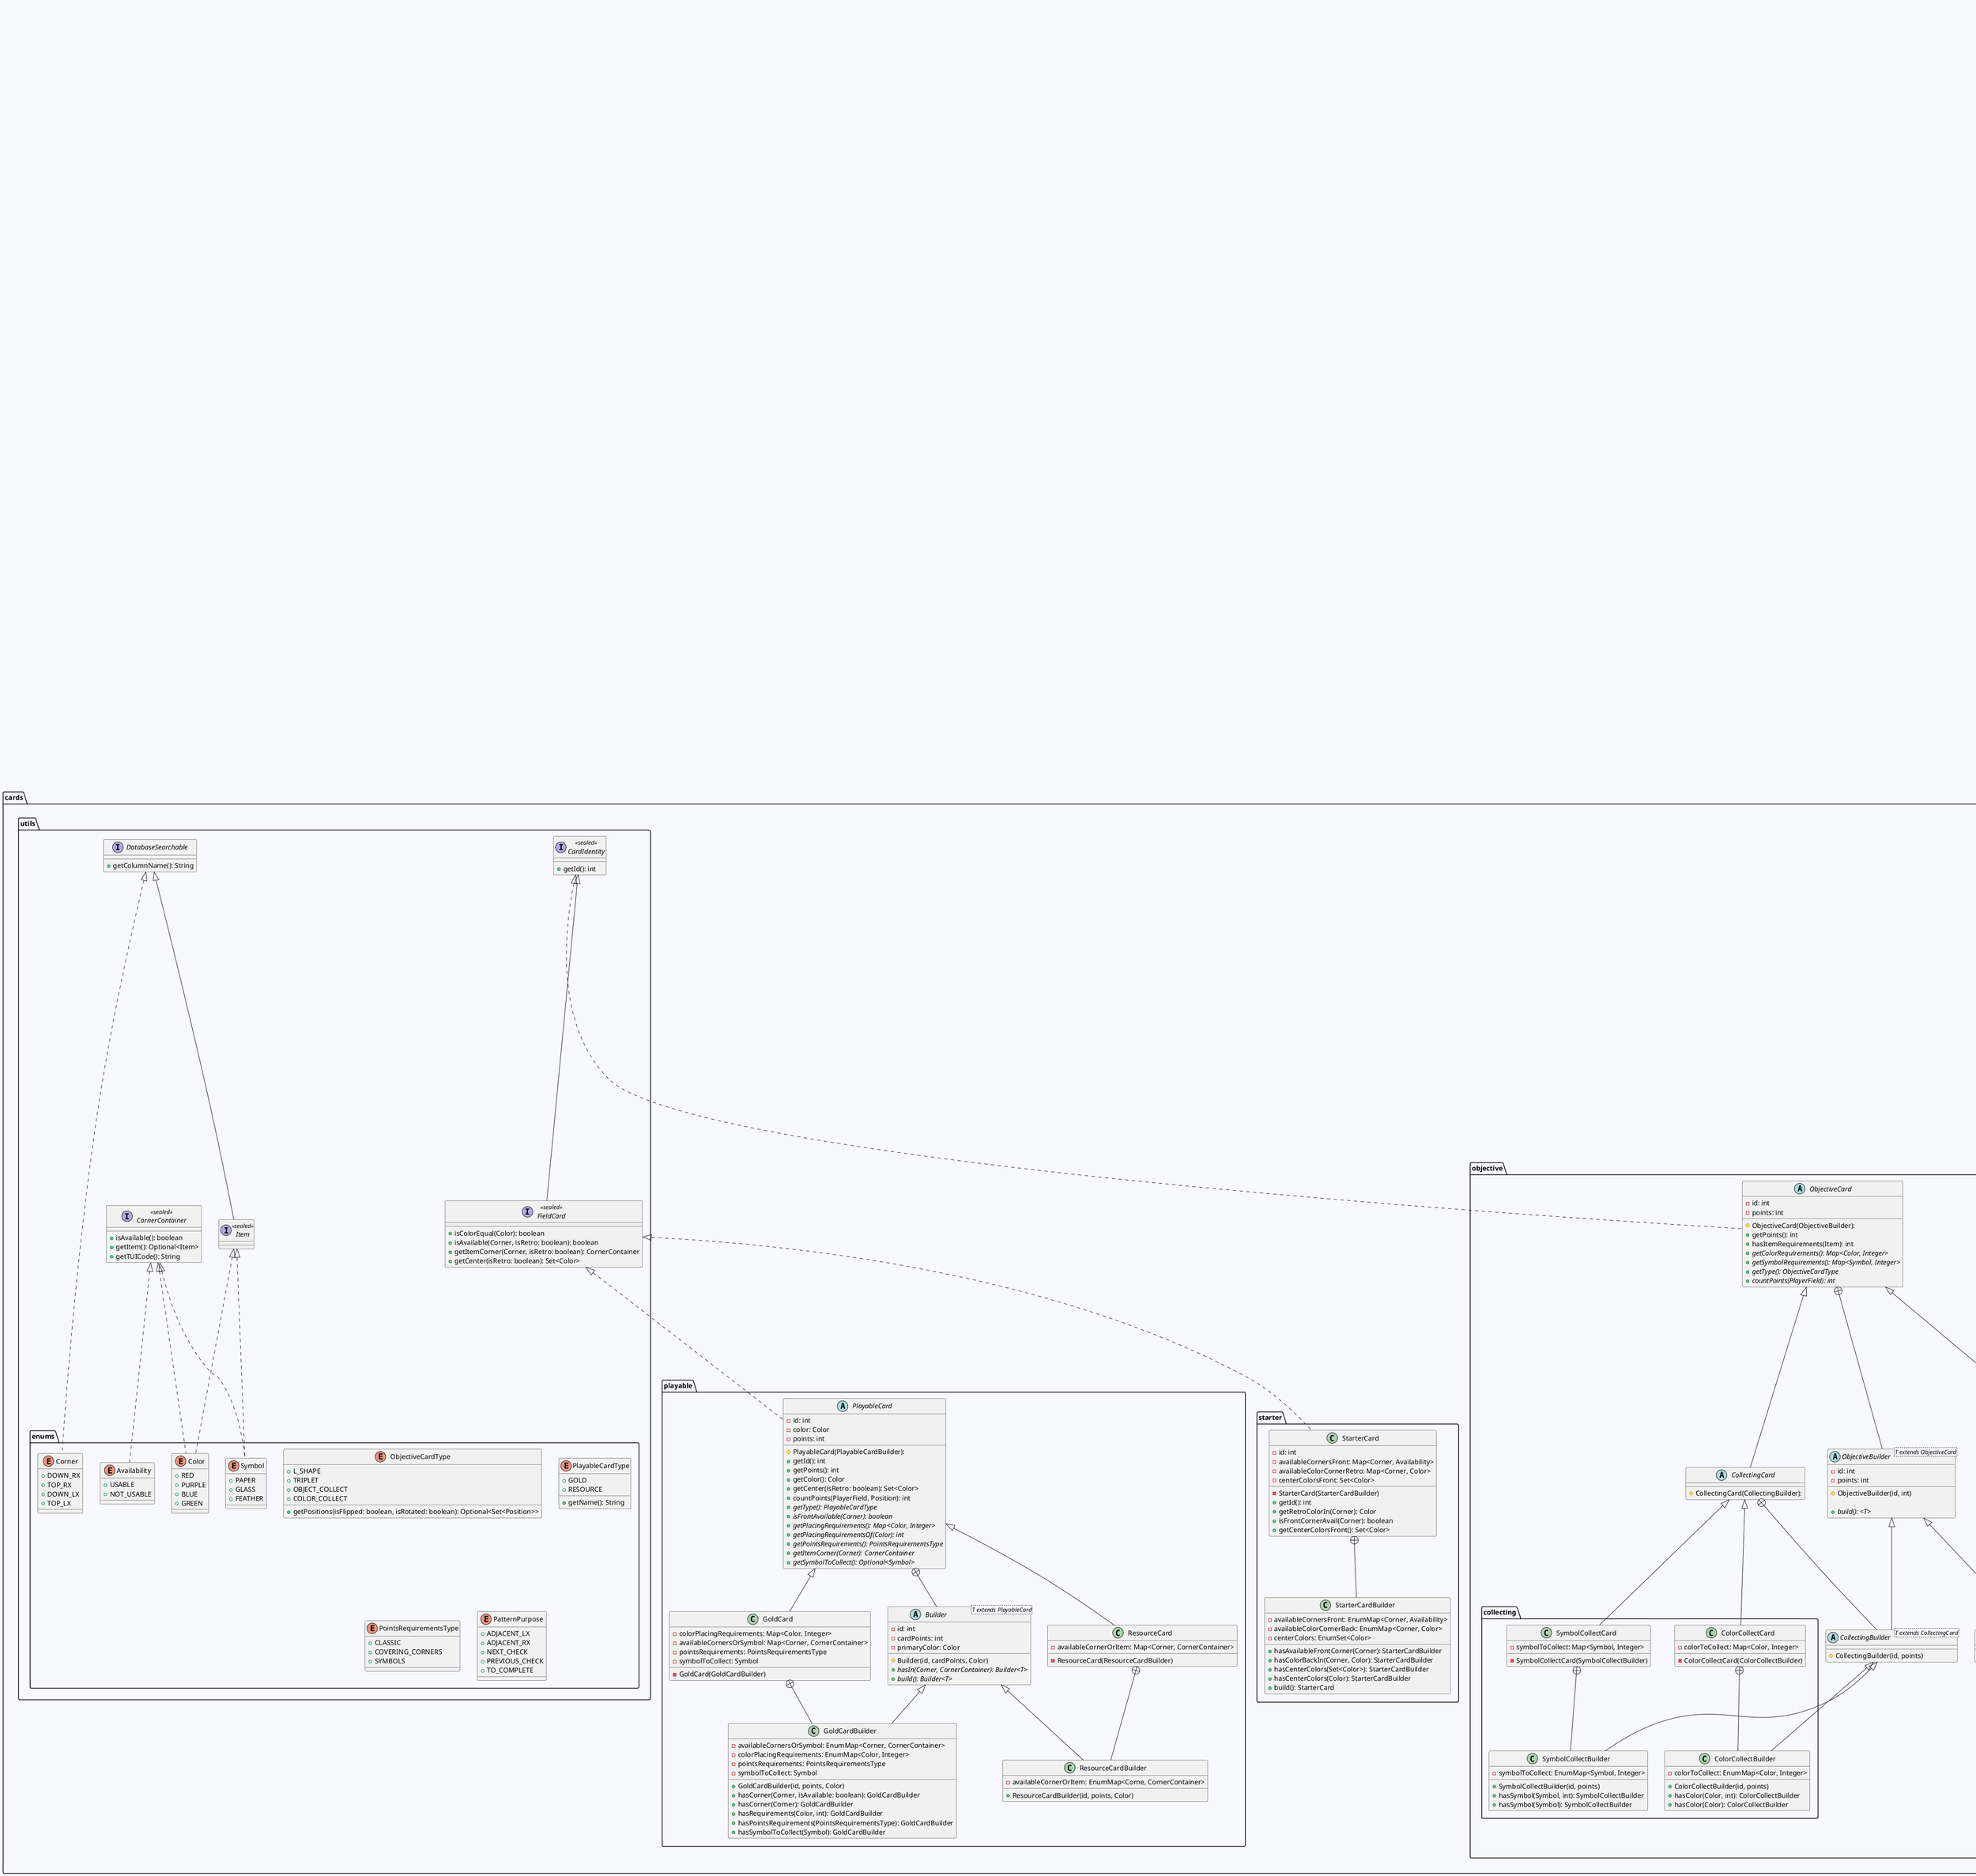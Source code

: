 @startuml ProjectIngSoftModel

skinparam BackgroundColor ghostwhite

package cards.playable{


    abstract class PlayableCard{
      # PlayableCard(PlayableCardBuilder):
      - id: int
      - color: Color
      - points: int
      + getId(): int
      + getPoints(): int
      + getColor(): Color
      + getCenter(isRetro: boolean): Set<Color>
      + countPoints(PlayerField, Position): int
      + {abstract} getType(): PlayableCardType
      + {abstract} isFrontAvailable(Corner): boolean
      + {abstract} getPlacingRequirements(): Map<Color, Integer>
      + {abstract} getPlacingRequirementsOf(Color): int
      + {abstract} getPointsRequirements(): PointsRequirementsType
      + {abstract} getItemCorner(Corner): CornerContainer
      + {abstract} getSymbolToCollect(): Optional<Symbol>
    }

    class GoldCard extends PlayableCard{
      - colorPlacingRequirements: Map<Color, Integer>
      - availableCornersOrSymbol: Map<Corner, CornerContainer>
      - pointsRequirements: PointsRequirementsType
      - symbolToCollect: Symbol
      - GoldCard(GoldCardBuilder)
    }

    class ResourceCard extends PlayableCard{
      - availableCornerOrItem: Map<Corner, CornerContainer>
      - ResourceCard(ResourceCardBuilder)
    }

    abstract class Builder <T extends PlayableCard>{
      - id: int
      - cardPoints: int
      - primaryColor: Color

      # Builder(id, cardPoints, Color)
      + {abstract} hasIn(Corner, CornerContainer): Builder<T>
      + {abstract} build(): Builder<T>
    }

    class GoldCardBuilder extends Builder <GoldCard>{
      - availableCornersOrSymbol: EnumMap<Corner, CornerContainer>
      - colorPlacingRequirements: EnumMap<Color, Integer>
      - pointsRequirements: PointsRequirementsType
      - symbolToCollect: Symbol

      + GoldCardBuilder(id, points, Color)
      + hasCorner(Corner, isAvailable: boolean): GoldCardBuilder
      + hasCorner(Corner): GoldCardBuilder
      + hasRequirements(Color, int): GoldCardBuilder
      + hasPointsRequirements(PointsRequirementsType): GoldCardBuilder
      + hasSymbolToCollect(Symbol): GoldCardBuilder
    }


    class ResourceCardBuilder extends Builder <ResourceCard>{
      - availableCornerOrItem: EnumMap<Corne, CornerContainer>

      + ResourceCardBuilder(id, points, Color)
    }

    PlayableCard +-- Builder
    GoldCard +-- GoldCardBuilder
    ResourceCard +-- ResourceCardBuilder
}
package cards.starter{
    class StarterCard{
      - id: int
      - availableCornersFront: Map<Corner, Availability>
      - availableColorCornerRetro: Map<Corner, Color>
      - centerColorsFront: Set<Color>

      - StarterCard(StarterCardBuilder)
      + getId(): int
      + getRetroColorIn(Corner): Color
      + isFrontCornerAvail(Corner): boolean
      + getCenterColorsFront(): Set<Color>
    }

  class StarterCardBuilder {
    - availableCornersFront: EnumMap<Corner, Availability>
    - availableColorCornerBack: EnumMap<Corner, Color>
    - centerColors: EnumSet<Color>

    + hasAvailableFrontCorner(Corner): StarterCardBuilder
    + hasColorBackIn(Corner, Color): StarterCardBuilder
    + hasCenterColors(Set<Color>): StarterCardBuilder
    + hasCenterColors(Color): StarterCardBuilder
    + build(): StarterCard
  }

  StarterCard +-- StarterCardBuilder
}

package cards.utils{
    interface CardIdentity <<sealed>> {
      + getId(): int
    }

    interface FieldCard <<sealed>> implements CardIdentity {
      + isColorEqual(Color): boolean
      + isAvailable(Corner, isRetro: boolean): boolean
      + getItemCorner(Corner, isRetro: boolean): CornerContainer
      + getCenter(isRetro: boolean): Set<Color>
    }

}

FieldCard <|.. PlayableCard
FieldCard <|.. StarterCard

package cards.utils{
    interface DatabaseSearchable {
        + getColumnName(): String
    }

    interface CornerContainer << sealed >> {
      + isAvailable(): boolean
      + getItem(): Optional<Item>
      + getTUICode(): String
    }

    interface Item << sealed >> implements DatabaseSearchable{
    }
    
    package enums{
        enum Corner{
          + DOWN_RX
          + TOP_RX
          + DOWN_LX
          + TOP_LX
        }

        enum Availability{
          + USABLE
          + NOT_USABLE
        }

        enum Color{
          + RED
          + PURPLE
          + BLUE
          + GREEN
        }

        enum Symbol{
          + PAPER
          + GLASS
          + FEATHER
        }
        enum ObjectiveCardType  {
          + L_SHAPE
          + TRIPLET
          + OBJECT_COLLECT
          + COLOR_COLLECT

          + getPositions(isFlipped: boolean, isRotated: boolean): Optional<Set<Position>>
        }

        enum PlayableCardType  {
          + GOLD
          + RESOURCE

          + getName(): String
        }

        enum PointsRequirementsType  {
          + CLASSIC
          + COVERING_CORNERS
          + SYMBOLS
        }

        enum PatternPurpose {
            + ADJACENT_LX
            + ADJACENT_RX
            + NEXT_CHECK
            + PREVIOUS_CHECK
            + TO_COMPLETE
        }
    }

    DatabaseSearchable <|.. Corner
    CornerContainer <|.. Availability
    CornerContainer <|.. Color
    CornerContainer <|.. Symbol
    Item <|.. Color
    Item <|.. Symbol

}

package cards.objective{
    abstract class ObjectiveCard {
      - id: int
      - points: int

      # ObjectiveCard(ObjectiveBuilder):
      + getPoints(): int
      + hasItemRequirements(Item): int
      + {abstract} getColorRequirements(): Map<Color, Integer>
      + {abstract} getSymbolRequirements(): Map<Symbol, Integer>
      + {abstract} getType(): ObjectiveCardType
      + {abstract} countPoints(PlayerField): int
    }

    abstract class CollectingCard extends ObjectiveCard{
      # CollectingCard(CollectingBuilder):
    }
    abstract class PositioningCard extends ObjectiveCard{
      - colorsOfPattern: Map<Color, Integer>
      # PositioningCard(PositioningBuilder)
      + {abstract} getPattern(): List<List<Color>>
    }

    abstract class ObjectiveBuilder <T extends ObjectiveCard> {
        - id: int
        - points: int

        # ObjectiveBuilder(id, int)

        + {abstract} build(): <T>
    }

    abstract class CollectingBuilder <T extends CollectingCard> extends ObjectiveBuilder{
        # CollectingBuilder(id, points)
    }

    abstract class PositioningBuilder <T extends PositioningCard> extends ObjectiveBuilder{
        # PositioningBuilder(id, points)
    }

    package collecting {
        class ColorCollectCard{
          - colorToCollect: Map<Color, Integer>
          - ColorCollectCard(ColorCollectBuilder)
        }
        class SymbolCollectCard{
          - SymbolCollectCard(SymbolCollectBuilder)
          - symbolToCollect: Map<Symbol, Integer>
        }

        class ColorCollectBuilder{
            - colorToCollect: EnumMap<Color, Integer>

            + ColorCollectBuilder(id, points)
            + hasColor(Color, int): ColorCollectBuilder
            + hasColor(Color): ColorCollectBuilder
        }

        class SymbolCollectBuilder{
            - symbolToCollect: EnumMap<Symbol, Integer>

            + SymbolCollectBuilder(id, points)
            + hasSymbol(Symbol, int): SymbolCollectBuilder
            + hasSymbol(Symbol): SymbolCollectBuilder
        }
    }

    CollectingCard <|-- ColorCollectCard
    CollectingCard <|-- SymbolCollectCard
    CollectingBuilder <|-- ColorCollectBuilder
    CollectingBuilder <|-- SymbolCollectBuilder

    package positioning{
        class TripletCard{
          - flippedFlag: boolean
          - colorOfPattern: Color
          - counter: PatternCounter
          - pattern: List<List<Color>>

          - TripletCard(TripletBuilder)
          + isFlipped(): boolean
        }

        class LCard{
          - isFlippedFlag: boolean
          - isRotatedFlag: boolean
          - primaryColor: Color
          - secondaryColor: Color
          - pattern: List<List<Color>>

          - LCard(LBuilder)
          + isFlipped(): boolean
          + isRotated(): boolean
        }

        class TripletBuilder{
            - colorRequirements: EnumMap<Color, Integer>
            - flippedFlag: boolean
            - colorOfPattern: Color

            + isFlipped(boolean): TripletBuilder
            + hasColor(Color): TripletBuilder
        }

        class LBuilder{
            - flippedFlag: boolean
            - rotatedFlag: boolean
            - primaryColor: Color
            - secondaryColor: Color
            - colorRequirements: EnumMap<Color, Integer>
            - counter: PatternCounter

            + isFlipped(boolean): LBuilder
            + isRotated(boolean): LBuilder
            + hasPrimaryColor(Color): LBuilder
            + hasSecondaryColor(Color): LBuilder
        }

        interface PatternCounter{
            + count(PlayerField): int
        }

        class LPatternCounter implements PatternCounter{
        }

        class TripletPatternCounter implements PatternCounter{
        }
    }

    PositioningCard <|-- TripletCard
    PositioningCard <|-- LCard
    PositioningBuilder <|-- TripletBuilder
    PositioningBuilder <|-- LBuilder





    ObjectiveCard +-- ObjectiveBuilder
    CollectingCard +-- CollectingBuilder
    PositioningCard +-- PositioningBuilder
    ColorCollectCard +-- ColorCollectBuilder
    SymbolCollectCard +-- SymbolCollectBuilder
    TripletCard +-- TripletBuilder
    LCard +-- LBuilder

}

CardIdentity <|.. ObjectiveCard

package decks{
    package utils {

        class CardDecoder{
            - {static}objectiveDeck: Deck<ObjectiveCard>
            - {static}starterDeck: Deck<StarterCard>
            - {static}goldDeck: Deck<GoldCard>
            - {static}resourceDeck: Deck<ResourceCard>

            + {static}decodeObjectiveCard(int): Optional<ObjectiveCard>
            + {static}decodeFieldCard(int): Optional<FieldCard>
            + {static}decodePlayableCard(int): Optional<PlayableCard>
            + {static}decodeResourceCard(int): Optional<ResourceCard>
            + {static}decodeGoldCard(int): Optional<GoldCard>
            + {static}decodeStarterCard(int): Optional<StarterCard>
        }

        class DatabaseConstants{
            + {static}DATABASE_URL
        }
    }

    class Deck <T extends CardIdentity>{
        - mappingIdToCard: Map<Integer, T>
        - deck: ArrayDeque<T>

        + Deck(mappingIdToCard: Map<Integer, T>)

        + shuffle(): Deck<T>
        + draw(): Optional<T>
        + getRemainingCards(): int
        + getDeckType(): DeckType
        + reset(): void
        + getCardByID(int): T
        + peekTop(): Optional<T>
        + save(): DeckMemento
        + load(DeckMemento): void
    }

    package objective{
        class ObjectiveDeckFactory {
            + {static} createDeck(): Deck<ObjectiveCard>
        }
    }

    package playable{
        class GoldDeckFactory {
            + {static} createDeck(): Deck<GoldCard>
        }

        class ResourceDeckFactory {
            + {static} createDeck(): Deck<ResourceCard>
        }
    }

    package starter {
        class StarterDeckFactory {
            + {static} createDeck(): Deck<StarterCard>
        }
    }
}

cards -- decks

package players{
    class Player {
        - nickname: String
        - color: PlayerColor
        - space: PersonalSpace
        - field: PlayerField

        + nickname(): String
        + color(): Color
        + space(): PersonalSpace
        + field(): PlayerField
        + load(PlayerMemento): void
        + save(): PlayerMemento
    }

    class PersonalSpace {
        - {static}maxSizeOfHand: int
        - {static}maxObjectives: int
        - {static}maxCandidateObjectives: int

        - playerHand: Set<PlayableCard>
        - playerObjective: Set<ObjectiveCard>
        - candidateObjectives: Set<ObjectiveCard>
        - starterCard: StarterCard

        + getPlayerHand(): Set<PlayableCard>
        + getPlayerObjective(): Set<ObjectiveCard>
        + getCandidateObjectives(): Set<ObjectiveCard>
        + getCandidateObjectiveByID(int): ObjectiveCard
        + setNewCandidateObjective(ObjectiveCard): void
        + availableSpaceInHand(): int
        + addCardToHand(PlayableCard): void
        + pickCard(int): PlayableCard
        + addObjective(ObjectiveCard): void
        + setStarterCard(StarterCard): void
        + areObjectiveGiven(): boolean

        + save(): PersonalSpaceMemento
        + load(PersonalSpaceMemento): void

        + clearAll(): void
    }

    package field {

        class ExposedItemManager {
            - exposedColors: EnumMap<Color, Integer>
            - exposedSymbols: EnumMap<Symbol, Integer>
            - placedCardColors: EnumMap<Color, Integer>

            ~ ExposedItemManager()
            ~ reset(): void
            ~ subToExposed(Item): void
            ~ addCardColor(Color): void
            ~ addExposedItemOn(FieldCard, isRetro: boolean): void
            ~ addToExposed(Item): void
            ~ getPlacedCardOf(Color): int
            ~ isRequirementsMet(PlayableCard, isRetro: boolean): boolean
            ~ getExposedItem(Item): int

            ~ save(): ExposedItemManagerMemento
            ~ load(ExposedItemManagerMemento): void
        }

        class PositionManager {
            - availablePositions: Set<Position>
            - closedPositions: Set<Position>
            - cardsPositioned: Map<Position, CardContainer>

            + {static}getMovementOfPositions(Position, List<Corner>): Position
            + {static}getPositionIn(Position, Corner): Position
            + {static}getCornerFromPositions(Position, Position): Optional<Corner>

            + reset(): void
            + placeCard(FieldCard, Position, isRetro: boolean): List<Item>
            + getAvailablePositions(): Set<Position>
            + isAvailable(Position): boolean
            + containsCard(FieldCard): boolean
            + getCardsPositioned(): Map<Position, CardContainer>

            + save(): PositionManagerMemento
            + load(PositionManagerMemento): void

        }


        class PlayerField{
            - itemManager: ExposedItemManager
            - positionManager: PositionManager

            + clearAll(): void
            + placeStartingCard(StarterCard, isRetro: boolean): void
            + place(PlayableCard, Position, isRetro: boolean): void
            + getAvailablePositions(): Set<Position>
            + isAvailable(Position): boolean
            + getNumberOf(Item): int
            + containsCard(FieldCard): boolean
            + getCardsPositioned(): Map<Position, CardContainer>
            + getPlacedCardColours(): Map<Color, Integer>
            + getNumberOfPositionedColor(Color): int
            + isRequirementMet(FieldCard, isRetro: boolean): boolean

            + save(): FieldMemento
            + load(FieldMemento): void
        }

        PlayerField -- ExposedItemManager
        PlayerField -- PositionManager
    }


    Player "1" -- "1" PersonalSpace
    PlayerField "1" -- "1" Player

    package utils {
        class CardContainer{
            - card: FieldCard
            - coveredCorners: EnumMap<Corner, boolean>
            - isRetro: boolean

            + getCard(): FieldCard
            + isCornerCovered(Corner): boolean
            + cover(Corner): Optional<Item>
            + isColorEqual(Color): boolean
            + isRetro(): boolean
            + getContainerOn(Corner): CornerContainer

            + save(): CardContainerMemento
        }

        class Position{
            -x: int
            -y: int

            + Position(x, y)
            + of(x, y): Position
        }

        enum PlayerColor{
            + RED
            + BLUE
            + GREEN
            + YELLOW
        }
    }
}

package table{

    class DeckManager {
        - goldDeck: Deck<GoldCard>
        - resourceDeck: Deck<ResourceCard>
        - objectiveDeck: Deck<ObjectiveCard>
        - starterDeck: Deck<StarterCard>

        + reset(): void
        + shuffle(): void
        + getDeckTop(PlayableCardType): Optional<Color>
        + drawPlayableFrom(PlayableDeckType): Optional<PlayableCard>
        + drawStarter(): Optional<StarterCard>
        + drawObjective(): Optional<ObjectiveCard>
        + getRemainingCardsOf(PlayableDeckType): int

        + save(): DeckManagerMemento
        + load(DeckManagerMemento): void
    }

    class PickablesTable{

        - {static}numOfCommonObjectives: int
        - {static}numOfShownPerType: int
        - {static}numOfCandidatesObjectives: int

        - deckManager: DeckManager
        - shownPlayable: Map<PlayableCardType, Set<PlayableCard>>
        - commonObjectives: Set<ObjectiveCard>
        - pcs: GameListenerSupport

        + resetDecks(): void
        + shuffleDecks(): void
        + initialize(): void
        + getDeckTop(PlayableCardType): Optional<Color>
        + getCommonObjectives(): Set<ObjectiveCard>
        + getShownPlayable(PlayableCardType): Set<PlayableCard>
        + getRemainingCardsOf(PlayableDeckType): int
        + drawPlayableFrom(PlayableDeckType): PlayableCard
        + pickStarterCard(): StarterCard
        + pickObjectiveCandidates(): Set<ObjectiveCard>
        + pickObjectiveCard(): ObjectiveCard
        + pickCommonObjectives(): void
        + pickPlayableVisible(id): PlayableCard

        + save(): PickablesTableMemento
        + savePublic(): ReconnectionTableMemento
        + load(PickablesTableMemento): void
    }

    class Plateau{
        - {static}armageddonTime: int
        - playerPoints: Map<String, Integer>
        - counterObjective: Map<String, Integer>
        - finalLeaderboard: Map<String, Integer>
        - status: AtomicReference<GameStatus>
        - pcs: GameListenerSupport

        + setStatus(GameStatus): void
        + addPlayerPoints(player, points): void
        + isArmageddonTime(): boolean
        + activateArmageddon(): void
        + removePlayer(player): void
        + reset(): void
        + addPlayer(player): void
        + addCounterObjective(player): void
        + getPlayerPoints(player): int
        + getCounterObjective(player): int
        + setFinalLeaderboard(): void
        + getPlayerFinishingPosition(player): int
        + setWinner(player): void

        + save(): PlateauMemento
        + load(PlateauMemento): void
    }

    DeckManager -- PickablesTable
}

DeckManager -- decks

interface GameModel{
    + getRuleSet(): RuleSet
    + getPlayers(): Set<String>
    + getCurrentTurnPlayer(): String
    + getFirstPlayer(): String
    + getPlayerHand(String): Set<id>
    + getPlayerObjective(String): Set<id>
    + getPlayerColor(String): PlayerColor
    + getPositionedCards(String): Map<Position, CardContainer>
    + getAvailablePositions(String): Set<Position>
    + getCommonObjectives(): Set<id>
    + getExposedCards(PlayableCardType): Set<id>
    + getPlayerPoints(String): int
    + getPlayerFinishingPosition(String): int
    + getWinner(): String
    + getGameStatus(): GameStatus
    + getDeckTop(PlayableCardType): Optional<Color>
    + getCandidateObjectives(String): Set<id>
    + getStarterCard(String): Optional<id>
    + isDisconnected(String): boolean

    + initGame(): void
    + addPlayerToTable(String, PlayerColor): void
    + removePlayer(String): void
    + setStarterFor(String, isRetro: boolean): void
    + setObjectiveFor(String, id): void
    + placeCard(String, id, Position, isRetro: boolean): void
    + drawFromDeckOf(PlayableCardType, String): id
    + goNextTurn(): void
    + drawVisibleOf(PlayableCardType, String, id): id
    + forceEnd(): void
    + addPlayerListener(String, PlayerListener): void
    + addTableListener(TableListener): void
    + disconnectPlayer(String): void
    + reconnectPlayer(String, PlayerListener): void
    + endGameEarly(): void

    + save(): GameModelMemento
    + load(GameModelMemento): void
    + reSyncWith(String): void
}

class GameLogic implements GameModel{
    - ruleSet: RuleSet
    - playerManager: PlayerManager
    - pickablesTable: PickablesTable
    - plateau: Plateau
    - reconnectionTimer: ReconnectionTimer
    - isLoadedGame: boolean
    - pcs: GameListenerSupport
}

class PlayerManager {
    - {static} maxNumberOfPlayers: int

    - players: SequencedMap<String, Player>
    - playerQueue: Queue<Player>
    - unavailablePlayers: Set<Player>
    - firstPlayer: Player
    - currentPlaying: Player
    - currentAction: TurnAction
    - pcs: GameListenerSupport

    + getPlayers(): SequencedSet<String>
    + getCurrentTurnPlayer(): Optional<String>
    + areAllReconnected(): boolean
    + getFirstPlayer(): Optional<String>
    + getPlayer(String): Optional<Player>
    + getHand(String): Set<id>
    + getPlayerObjective(String): Set<id>
    + getStarterCard(String): Optional<StarterCard>
    + getCandidateObjectives(String): Set<ObjectiveCard>
    + getCurrentAction(): TurnAction
    + getPlayerColor(String): Optional<PlayerColor>
    + getAvailablePositions(String): Set<Position>
    + isFirstTheCurrent(): boolean
    + areStarterSet(): boolean
    + areObjectivesSet(): boolean
    + isTurnOf(String): boolean
    + isCurrentDisconnected(): boolean
    + areAllDisconnected(): boolean
    + getNumberOfConnected(): int
    + isConnected(String): boolean
    + isDisconnected(String): boolean

    + addPlayerToTable(String, PlayerColor): void
    + removePlayer(String): void
    + chooseFirstPlayer(): void
    + goNextTurn(): void
    + setCurrentAction(TurnAction): void
    + reconnectPlayer(Player): void
    + disconnectPlayer(Player): void
    + setStarterCard(String, StarterCard): void
    + setCandidateObjectives(String, Set<ObjectiveCard>): void
    + resetAll(): void
    + hardReset(): void

    + save(): PlayerManagerMemento
    + save(String): PlayerManagerMemento
    + load(PlayerManagerMemento): void
}

GameLogic -- PlayerManager


package utils{
    enum GameStatus {
        + SETUP
        + CHOOSING_STARTERS
        + CHOOSING_OBJECTIVES
        + ONGOING
        + ARMAGEDDON
        + LAST_TURN
        + ENDED
    }

    enum TurnAction {
        + PLACE_CARD
        + DRAW_CARD
    }

    interface RuleSet{
        + getObjectiveToChooseFrom(): int
        + getResourceAtStart: int
        + getGoldAtStart: int
        + getHandSize(): int
        + getNumOfPersonalObjective(): int
        + getNumOfCommonObjectives(): int
        + getMaxPlayers(): int
        + getPointsToArmageddon(): int
    }

    class BasicRuleset implements RuleSet{
        - {static} handSize: int
        - {static} maxRevealedCardsPerType: int
        - {static} numOfPersonalObjective: int
        - {static} numOfCommonObjectives: int
        - {static} maxPlayers: int
        - {static} pointsToArmageddon: int
        - {static} resourceAtStart: int
        - {static} goldAtStart: int
        - {static} objectiveToChooseFrom: int
    }
}
RuleSet -- GameLogic

GameLogic -- Plateau
GameLogic -- PickablesTable
GameLogic -- Player


@enduml